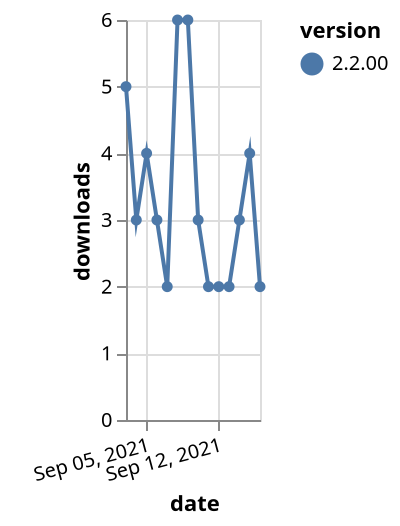 {"$schema": "https://vega.github.io/schema/vega-lite/v5.json", "description": "A simple bar chart with embedded data.", "data": {"values": [{"date": "2021-09-03", "total": 3055, "delta": 5, "version": "2.2.00"}, {"date": "2021-09-04", "total": 3058, "delta": 3, "version": "2.2.00"}, {"date": "2021-09-05", "total": 3062, "delta": 4, "version": "2.2.00"}, {"date": "2021-09-06", "total": 3065, "delta": 3, "version": "2.2.00"}, {"date": "2021-09-07", "total": 3067, "delta": 2, "version": "2.2.00"}, {"date": "2021-09-08", "total": 3073, "delta": 6, "version": "2.2.00"}, {"date": "2021-09-09", "total": 3079, "delta": 6, "version": "2.2.00"}, {"date": "2021-09-10", "total": 3082, "delta": 3, "version": "2.2.00"}, {"date": "2021-09-11", "total": 3084, "delta": 2, "version": "2.2.00"}, {"date": "2021-09-12", "total": 3086, "delta": 2, "version": "2.2.00"}, {"date": "2021-09-13", "total": 3088, "delta": 2, "version": "2.2.00"}, {"date": "2021-09-14", "total": 3091, "delta": 3, "version": "2.2.00"}, {"date": "2021-09-15", "total": 3095, "delta": 4, "version": "2.2.00"}, {"date": "2021-09-16", "total": 3097, "delta": 2, "version": "2.2.00"}]}, "width": "container", "mark": {"type": "line", "point": {"filled": true}}, "encoding": {"x": {"field": "date", "type": "temporal", "timeUnit": "yearmonthdate", "title": "date", "axis": {"labelAngle": -15}}, "y": {"field": "delta", "type": "quantitative", "title": "downloads"}, "color": {"field": "version", "type": "nominal"}, "tooltip": {"field": "delta"}}}